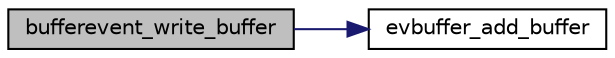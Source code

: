 digraph "bufferevent_write_buffer"
{
 // LATEX_PDF_SIZE
  edge [fontname="Helvetica",fontsize="10",labelfontname="Helvetica",labelfontsize="10"];
  node [fontname="Helvetica",fontsize="10",shape=record];
  rankdir="LR";
  Node91 [label="bufferevent_write_buffer",height=0.2,width=0.4,color="black", fillcolor="grey75", style="filled", fontcolor="black",tooltip=" "];
  Node91 -> Node92 [color="midnightblue",fontsize="10",style="solid",fontname="Helvetica"];
  Node92 [label="evbuffer_add_buffer",height=0.2,width=0.4,color="black", fillcolor="white", style="filled",URL="$buffer_8h.html#af95837e510c03d5e5fcf9c05db019f14",tooltip=" "];
}
